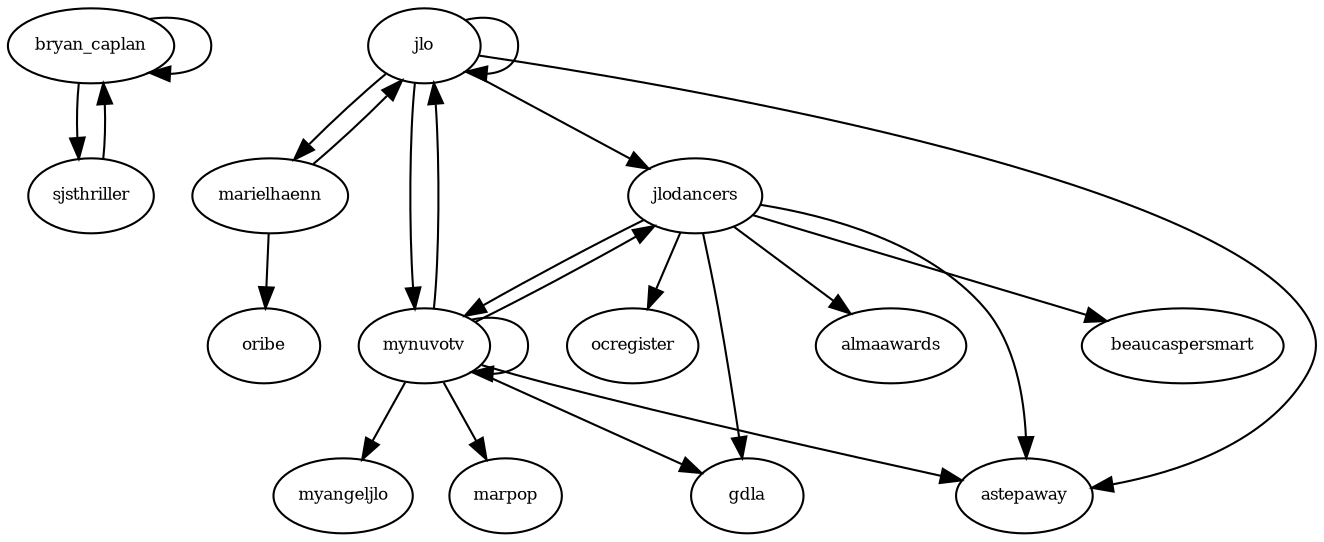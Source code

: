 digraph RGL__DirectedAdjacencyGraph {
    bryan_caplan [
        fontsize = 8,
        label = bryan_caplan
    ]

    sjsthriller [
        fontsize = 8,
        label = sjsthriller
    ]

    jlo [
        fontsize = 8,
        label = jlo
    ]

    marielhaenn [
        fontsize = 8,
        label = marielhaenn
    ]

    jlodancers [
        fontsize = 8,
        label = jlodancers
    ]

    mynuvotv [
        fontsize = 8,
        label = mynuvotv
    ]

    astepaway [
        fontsize = 8,
        label = astepaway
    ]

    oribe [
        fontsize = 8,
        label = oribe
    ]

    almaawards [
        fontsize = 8,
        label = almaawards
    ]

    gdla [
        fontsize = 8,
        label = gdla
    ]

    beaucaspersmart [
        fontsize = 8,
        label = beaucaspersmart
    ]

    ocregister [
        fontsize = 8,
        label = ocregister
    ]

    marpop [
        fontsize = 8,
        label = marpop
    ]

    myangeljlo [
        fontsize = 8,
        label = myangeljlo
    ]

    bryan_caplan -> sjsthriller [
        fontsize = 8
    ]

    bryan_caplan -> bryan_caplan [
        fontsize = 8
    ]

    sjsthriller -> bryan_caplan [
        fontsize = 8
    ]

    jlo -> marielhaenn [
        fontsize = 8
    ]

    jlo -> jlo [
        fontsize = 8
    ]

    jlo -> jlodancers [
        fontsize = 8
    ]

    jlo -> mynuvotv [
        fontsize = 8
    ]

    jlo -> astepaway [
        fontsize = 8
    ]

    marielhaenn -> oribe [
        fontsize = 8
    ]

    marielhaenn -> jlo [
        fontsize = 8
    ]

    jlodancers -> almaawards [
        fontsize = 8
    ]

    jlodancers -> astepaway [
        fontsize = 8
    ]

    jlodancers -> mynuvotv [
        fontsize = 8
    ]

    jlodancers -> gdla [
        fontsize = 8
    ]

    jlodancers -> beaucaspersmart [
        fontsize = 8
    ]

    jlodancers -> ocregister [
        fontsize = 8
    ]

    mynuvotv -> marpop [
        fontsize = 8
    ]

    mynuvotv -> jlodancers [
        fontsize = 8
    ]

    mynuvotv -> mynuvotv [
        fontsize = 8
    ]

    mynuvotv -> gdla [
        fontsize = 8
    ]

    mynuvotv -> myangeljlo [
        fontsize = 8
    ]

    mynuvotv -> astepaway [
        fontsize = 8
    ]

    mynuvotv -> jlo [
        fontsize = 8
    ]
}
